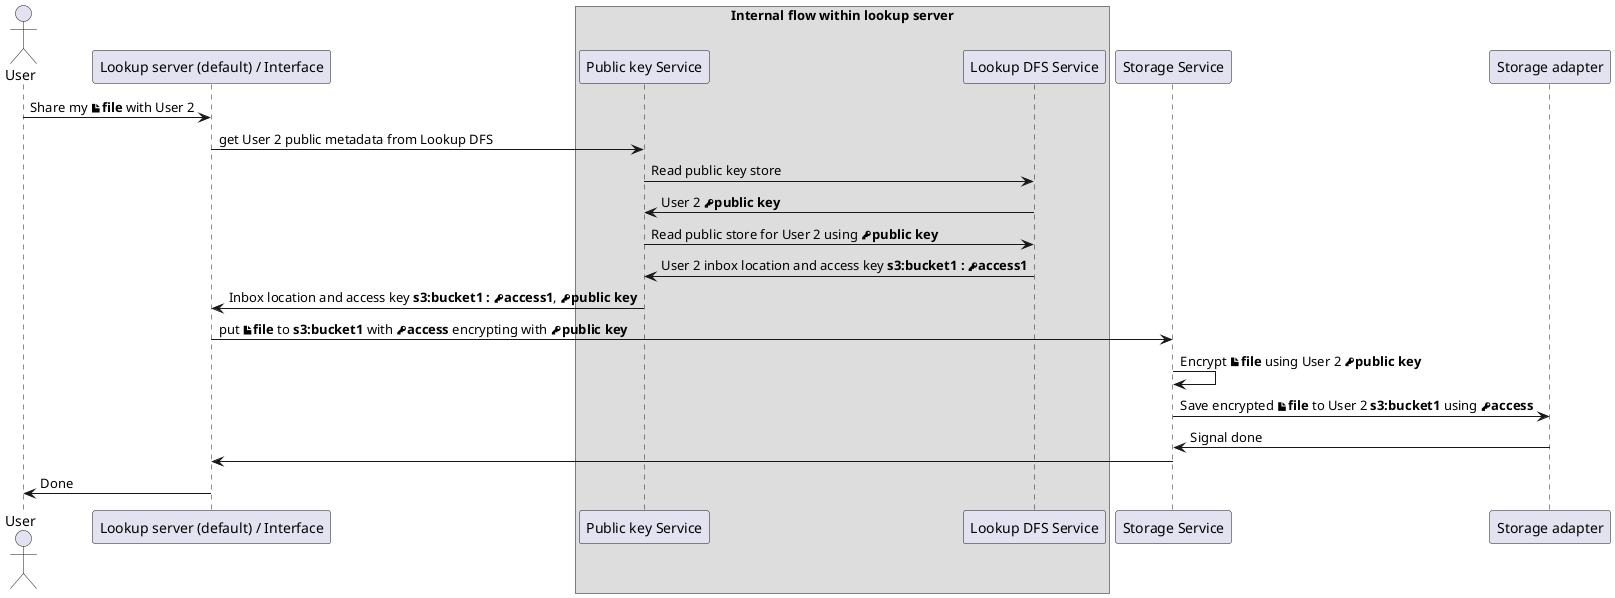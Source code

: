 @startuml
actor User
User->"Lookup server (default) / Interface" as ls : Share my **<&file>file** with User 2
box "Internal flow within lookup server"
ls->"Public key Service" as lss : get User 2 public metadata from Lookup DFS
lss->"Lookup DFS Service" as DFS : Read public key store
DFS->lss : User 2 **<&key>public key**
lss->DFS : Read public store for User 2 using **<&key>public key**
DFS->lss : User 2 inbox location and access key **s3:bucket1 : <&key>access1**
end box
lss->ls : Inbox location and access key **s3:bucket1 : <&key>access1**, **<&key>public key**
ls->"Storage Service" as ss : put **<&file>file** to **s3:bucket1** with **<&key>access** encrypting with **<&key>public key**
ss->ss : Encrypt **<&file>file** using User 2 **<&key>public key**
ss->"Storage adapter" as sa : Save encrypted **<&file>file** to User 2 **s3:bucket1** using **<&key>access**
sa->ss : Signal done
ss->ls
ls->User : Done
@enduml